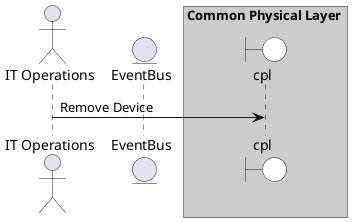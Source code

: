 @startuml

actor "IT Operations"


entity EventBus

box Common Physical Layer #cccccc
    boundary cpl #white
end box



"IT Operations" -> cpl: Remove Device



@enduml
